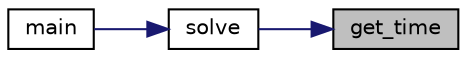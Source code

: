 digraph "get_time"
{
 // LATEX_PDF_SIZE
  edge [fontname="Helvetica",fontsize="10",labelfontname="Helvetica",labelfontsize="10"];
  node [fontname="Helvetica",fontsize="10",shape=record];
  rankdir="RL";
  Node1 [label="get_time",height=0.2,width=0.4,color="black", fillcolor="grey75", style="filled", fontcolor="black",tooltip="Function to get the current time."];
  Node1 -> Node2 [dir="back",color="midnightblue",fontsize="10",style="solid"];
  Node2 [label="solve",height=0.2,width=0.4,color="black", fillcolor="white", style="filled",URL="$utils_8cpp.html#a7ca154b901ce7bb4d4ee1e2cdf7f8a85",tooltip="Used to find the max number of pairings and print the pairs after scanning the RNA sequence s."];
  Node2 -> Node3 [dir="back",color="midnightblue",fontsize="10",style="solid"];
  Node3 [label="main",height=0.2,width=0.4,color="black", fillcolor="white", style="filled",URL="$main_8cpp.html#ae66f6b31b5ad750f1fe042a706a4e3d4",tooltip=" "];
}
